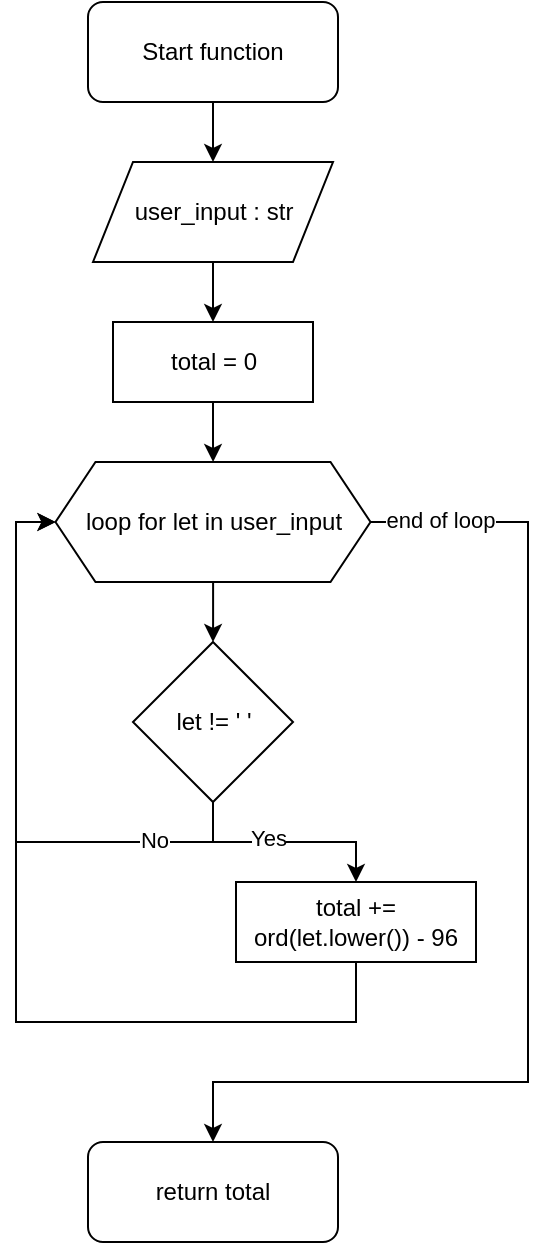 <mxfile version="21.7.2" type="github">
  <diagram id="C5RBs43oDa-KdzZeNtuy" name="Page-1">
    <mxGraphModel dx="882" dy="600" grid="1" gridSize="10" guides="1" tooltips="1" connect="1" arrows="1" fold="1" page="1" pageScale="1" pageWidth="827" pageHeight="1169" math="0" shadow="0">
      <root>
        <mxCell id="WIyWlLk6GJQsqaUBKTNV-0" />
        <mxCell id="WIyWlLk6GJQsqaUBKTNV-1" parent="WIyWlLk6GJQsqaUBKTNV-0" />
        <mxCell id="HxYIgjmsuRkptYCEnA3s-15" style="edgeStyle=orthogonalEdgeStyle;rounded=0;orthogonalLoop=1;jettySize=auto;html=1;entryX=0.5;entryY=0;entryDx=0;entryDy=0;" edge="1" parent="WIyWlLk6GJQsqaUBKTNV-1" source="HxYIgjmsuRkptYCEnA3s-1" target="HxYIgjmsuRkptYCEnA3s-2">
          <mxGeometry relative="1" as="geometry" />
        </mxCell>
        <mxCell id="HxYIgjmsuRkptYCEnA3s-1" value="Start function" style="rounded=1;whiteSpace=wrap;html=1;" vertex="1" parent="WIyWlLk6GJQsqaUBKTNV-1">
          <mxGeometry x="220" y="40" width="125" height="50" as="geometry" />
        </mxCell>
        <mxCell id="HxYIgjmsuRkptYCEnA3s-18" style="edgeStyle=orthogonalEdgeStyle;rounded=0;orthogonalLoop=1;jettySize=auto;html=1;entryX=0.5;entryY=0;entryDx=0;entryDy=0;" edge="1" parent="WIyWlLk6GJQsqaUBKTNV-1" source="HxYIgjmsuRkptYCEnA3s-2" target="HxYIgjmsuRkptYCEnA3s-3">
          <mxGeometry relative="1" as="geometry" />
        </mxCell>
        <mxCell id="HxYIgjmsuRkptYCEnA3s-2" value="user_input : str" style="shape=parallelogram;perimeter=parallelogramPerimeter;whiteSpace=wrap;html=1;fixedSize=1;" vertex="1" parent="WIyWlLk6GJQsqaUBKTNV-1">
          <mxGeometry x="222.5" y="120" width="120" height="50" as="geometry" />
        </mxCell>
        <mxCell id="HxYIgjmsuRkptYCEnA3s-19" value="" style="edgeStyle=orthogonalEdgeStyle;rounded=0;orthogonalLoop=1;jettySize=auto;html=1;" edge="1" parent="WIyWlLk6GJQsqaUBKTNV-1" source="HxYIgjmsuRkptYCEnA3s-3" target="HxYIgjmsuRkptYCEnA3s-4">
          <mxGeometry relative="1" as="geometry" />
        </mxCell>
        <mxCell id="HxYIgjmsuRkptYCEnA3s-3" value="total = 0" style="rounded=0;whiteSpace=wrap;html=1;" vertex="1" parent="WIyWlLk6GJQsqaUBKTNV-1">
          <mxGeometry x="232.5" y="200" width="100" height="40" as="geometry" />
        </mxCell>
        <mxCell id="HxYIgjmsuRkptYCEnA3s-21" value="" style="edgeStyle=orthogonalEdgeStyle;rounded=0;orthogonalLoop=1;jettySize=auto;html=1;" edge="1" parent="WIyWlLk6GJQsqaUBKTNV-1" source="HxYIgjmsuRkptYCEnA3s-4" target="HxYIgjmsuRkptYCEnA3s-5">
          <mxGeometry relative="1" as="geometry" />
        </mxCell>
        <mxCell id="HxYIgjmsuRkptYCEnA3s-22" style="edgeStyle=orthogonalEdgeStyle;rounded=0;orthogonalLoop=1;jettySize=auto;html=1;entryX=0.5;entryY=0;entryDx=0;entryDy=0;" edge="1" parent="WIyWlLk6GJQsqaUBKTNV-1" source="HxYIgjmsuRkptYCEnA3s-4" target="HxYIgjmsuRkptYCEnA3s-20">
          <mxGeometry relative="1" as="geometry">
            <Array as="points">
              <mxPoint x="440" y="300" />
              <mxPoint x="440" y="580" />
              <mxPoint x="283" y="580" />
            </Array>
          </mxGeometry>
        </mxCell>
        <mxCell id="HxYIgjmsuRkptYCEnA3s-23" value="end of loop" style="edgeLabel;html=1;align=center;verticalAlign=middle;resizable=0;points=[];" vertex="1" connectable="0" parent="HxYIgjmsuRkptYCEnA3s-22">
          <mxGeometry x="-0.873" y="1" relative="1" as="geometry">
            <mxPoint as="offset" />
          </mxGeometry>
        </mxCell>
        <mxCell id="HxYIgjmsuRkptYCEnA3s-4" value="loop for let in user_input" style="shape=hexagon;perimeter=hexagonPerimeter2;whiteSpace=wrap;html=1;fixedSize=1;" vertex="1" parent="WIyWlLk6GJQsqaUBKTNV-1">
          <mxGeometry x="203.75" y="270" width="157.5" height="60" as="geometry" />
        </mxCell>
        <mxCell id="HxYIgjmsuRkptYCEnA3s-7" style="edgeStyle=orthogonalEdgeStyle;rounded=0;orthogonalLoop=1;jettySize=auto;html=1;entryX=0.5;entryY=0;entryDx=0;entryDy=0;" edge="1" parent="WIyWlLk6GJQsqaUBKTNV-1" source="HxYIgjmsuRkptYCEnA3s-5" target="HxYIgjmsuRkptYCEnA3s-6">
          <mxGeometry relative="1" as="geometry" />
        </mxCell>
        <mxCell id="HxYIgjmsuRkptYCEnA3s-8" value="Yes" style="edgeLabel;html=1;align=center;verticalAlign=middle;resizable=0;points=[];" vertex="1" connectable="0" parent="HxYIgjmsuRkptYCEnA3s-7">
          <mxGeometry x="-0.155" y="2" relative="1" as="geometry">
            <mxPoint as="offset" />
          </mxGeometry>
        </mxCell>
        <mxCell id="HxYIgjmsuRkptYCEnA3s-9" style="edgeStyle=orthogonalEdgeStyle;rounded=0;orthogonalLoop=1;jettySize=auto;html=1;entryX=0;entryY=0.5;entryDx=0;entryDy=0;" edge="1" parent="WIyWlLk6GJQsqaUBKTNV-1" source="HxYIgjmsuRkptYCEnA3s-5" target="HxYIgjmsuRkptYCEnA3s-4">
          <mxGeometry relative="1" as="geometry">
            <Array as="points">
              <mxPoint x="282" y="460" />
              <mxPoint x="184" y="460" />
              <mxPoint x="184" y="300" />
            </Array>
          </mxGeometry>
        </mxCell>
        <mxCell id="HxYIgjmsuRkptYCEnA3s-10" value="No" style="edgeLabel;html=1;align=center;verticalAlign=middle;resizable=0;points=[];" vertex="1" connectable="0" parent="HxYIgjmsuRkptYCEnA3s-9">
          <mxGeometry x="-0.665" y="-1" relative="1" as="geometry">
            <mxPoint as="offset" />
          </mxGeometry>
        </mxCell>
        <mxCell id="HxYIgjmsuRkptYCEnA3s-5" value="let != &#39; &#39;" style="rhombus;whiteSpace=wrap;html=1;" vertex="1" parent="WIyWlLk6GJQsqaUBKTNV-1">
          <mxGeometry x="242.5" y="360" width="80" height="80" as="geometry" />
        </mxCell>
        <mxCell id="HxYIgjmsuRkptYCEnA3s-11" style="edgeStyle=orthogonalEdgeStyle;rounded=0;orthogonalLoop=1;jettySize=auto;html=1;entryX=0;entryY=0.5;entryDx=0;entryDy=0;" edge="1" parent="WIyWlLk6GJQsqaUBKTNV-1" source="HxYIgjmsuRkptYCEnA3s-6" target="HxYIgjmsuRkptYCEnA3s-4">
          <mxGeometry relative="1" as="geometry">
            <Array as="points">
              <mxPoint x="354" y="550" />
              <mxPoint x="184" y="550" />
              <mxPoint x="184" y="300" />
            </Array>
          </mxGeometry>
        </mxCell>
        <mxCell id="HxYIgjmsuRkptYCEnA3s-6" value="total += ord(let.lower()) - 96" style="rounded=0;whiteSpace=wrap;html=1;" vertex="1" parent="WIyWlLk6GJQsqaUBKTNV-1">
          <mxGeometry x="294" y="480" width="120" height="40" as="geometry" />
        </mxCell>
        <mxCell id="HxYIgjmsuRkptYCEnA3s-20" value="return total" style="rounded=1;whiteSpace=wrap;html=1;" vertex="1" parent="WIyWlLk6GJQsqaUBKTNV-1">
          <mxGeometry x="220" y="610" width="125" height="50" as="geometry" />
        </mxCell>
      </root>
    </mxGraphModel>
  </diagram>
</mxfile>
